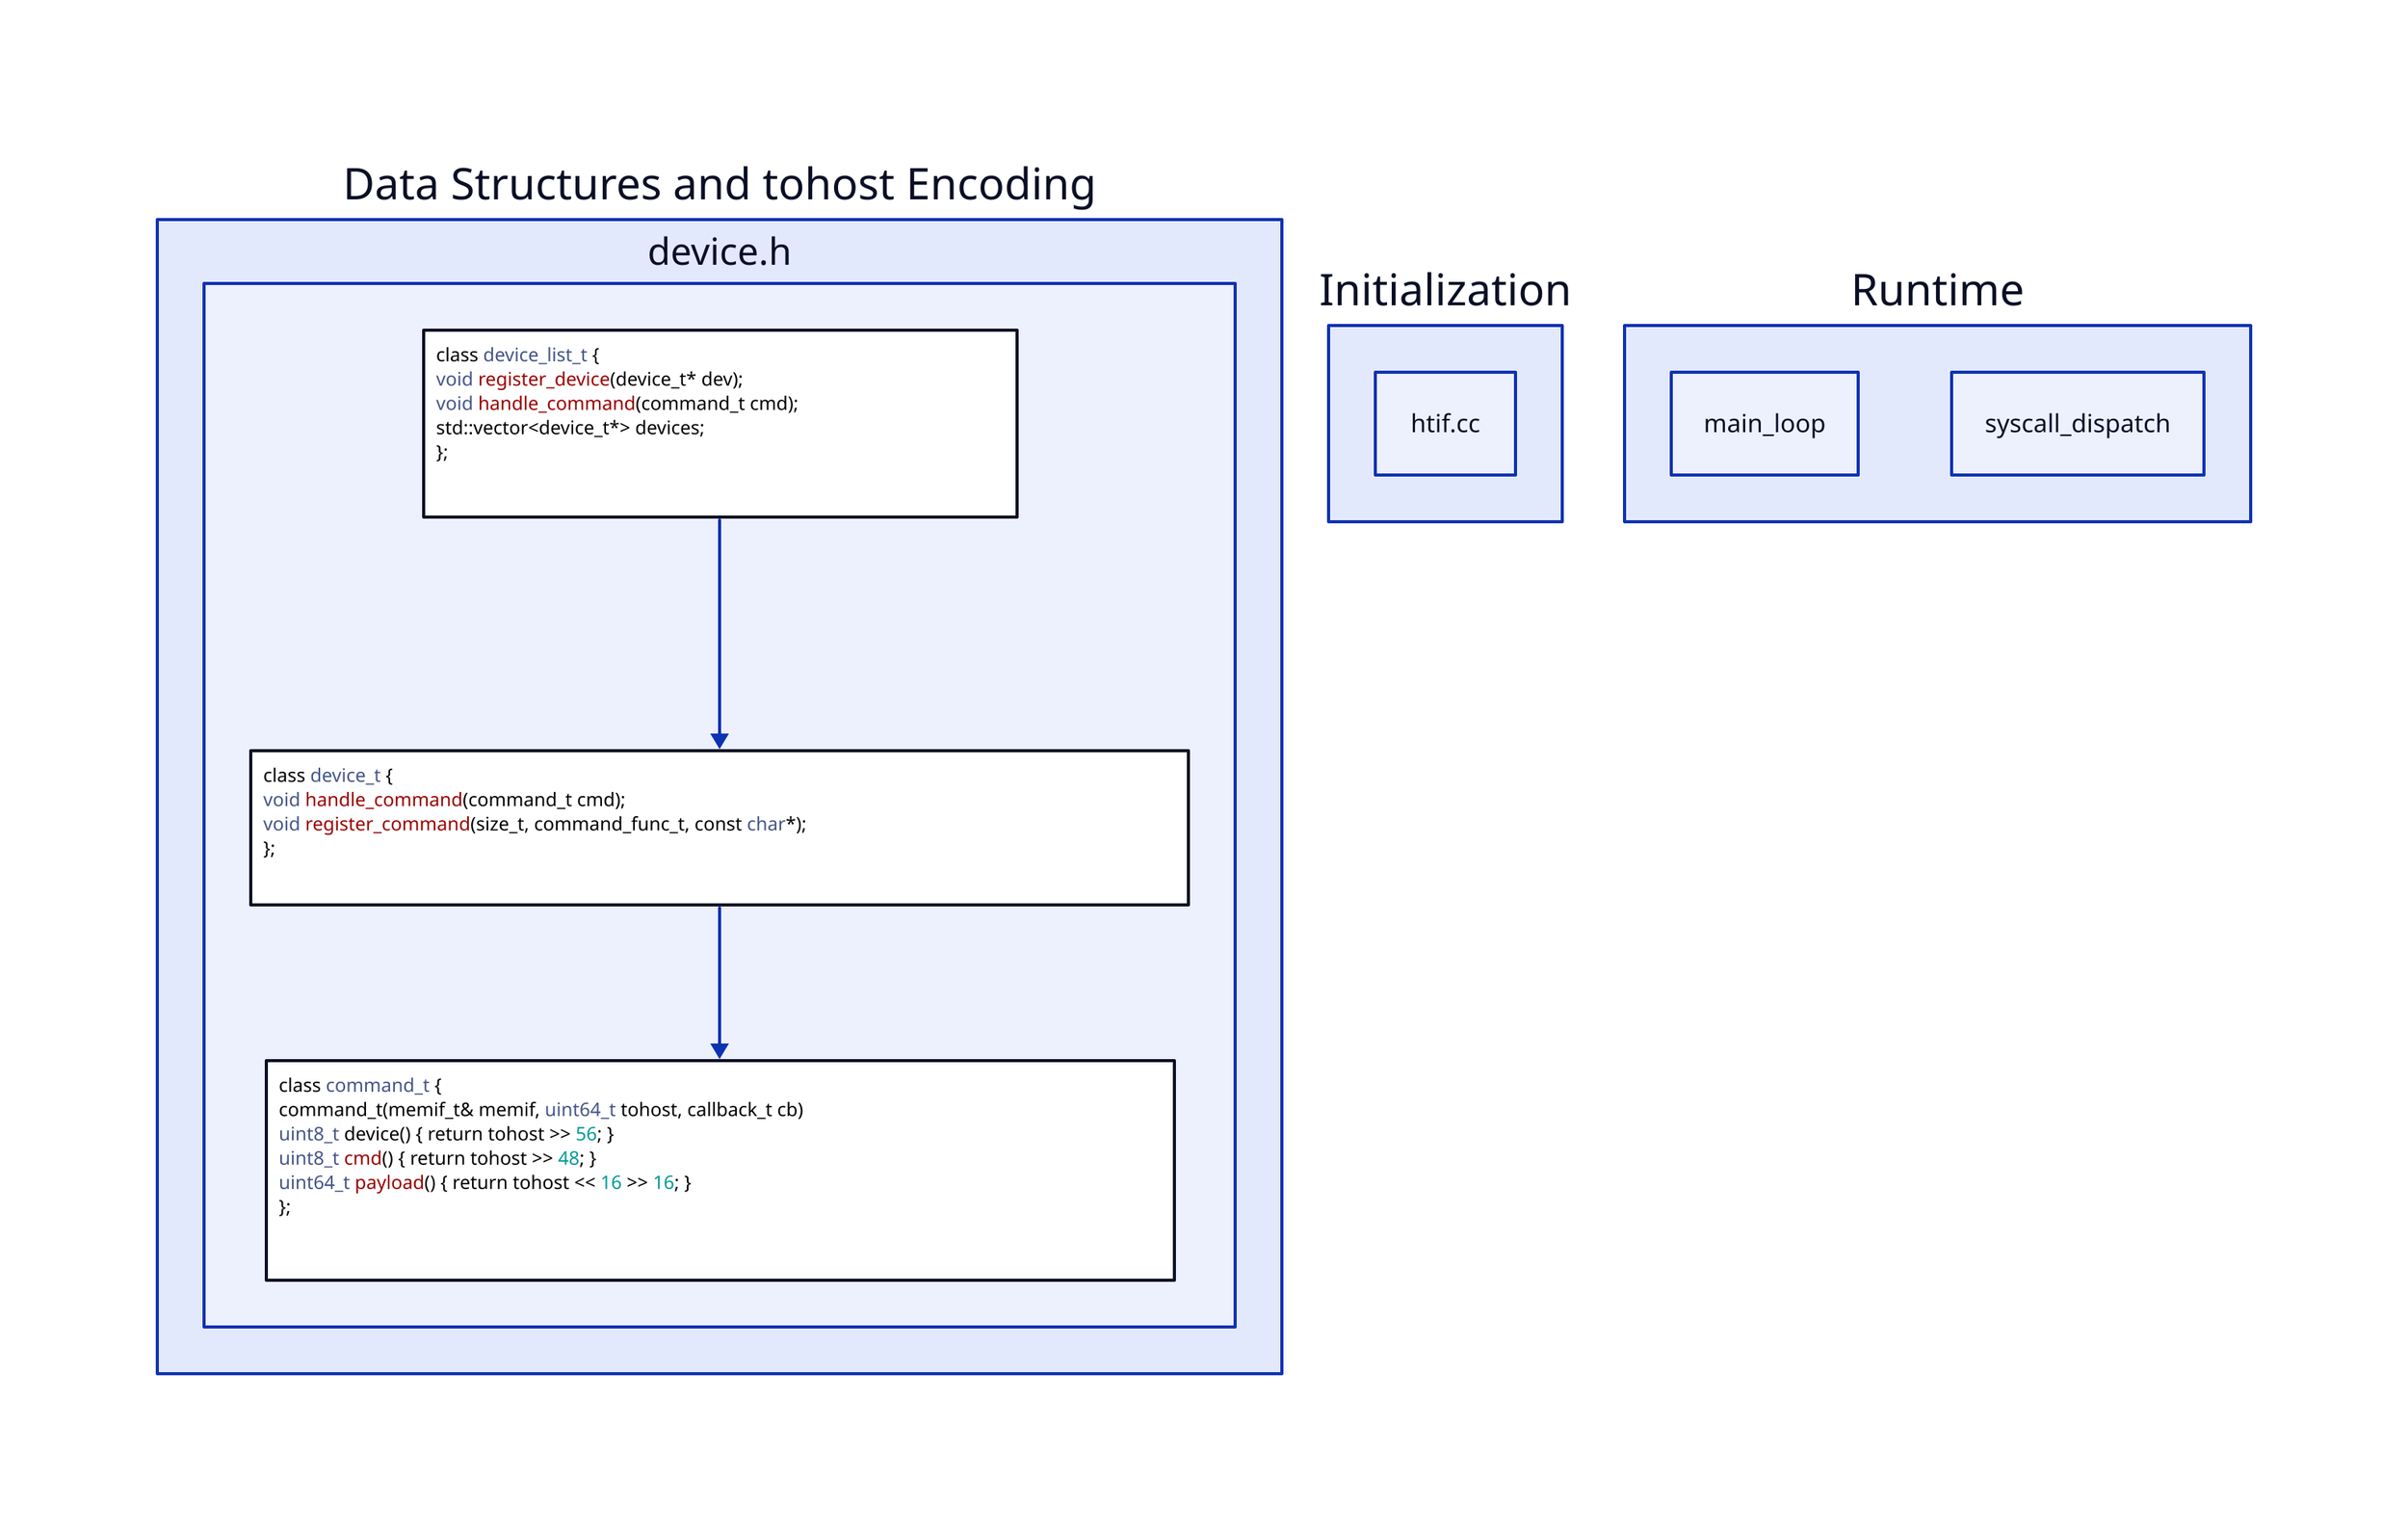 direction: down

ds: Data Structures and tohost Encoding {
  dl: device.h {
  device_list: |cpp
class device_list_t {
  void register_device(device_t* dev);
  void handle_command(command_t cmd);
  std::vector<device_t*> devices;
};|

  device: |cpp
class device_t {
  void handle_command(command_t cmd);
  void register_command(size_t, command_func_t, const char*);
};|

  command: |cpp
class command_t {
  command_t(memif_t& memif, uint64_t tohost, callback_t cb)
  uint8_t device() { return tohost >> 56; }
  uint8_t cmd() { return tohost >> 48; }
  uint64_t payload() { return tohost << 16 >> 16; }
};|
  device_list -> device
  device -> command
  }
}

init: Initialization {
  htif: htif.cc {

  }
}

runtime: Runtime {
  main_loop
  syscall_dispatch
}
